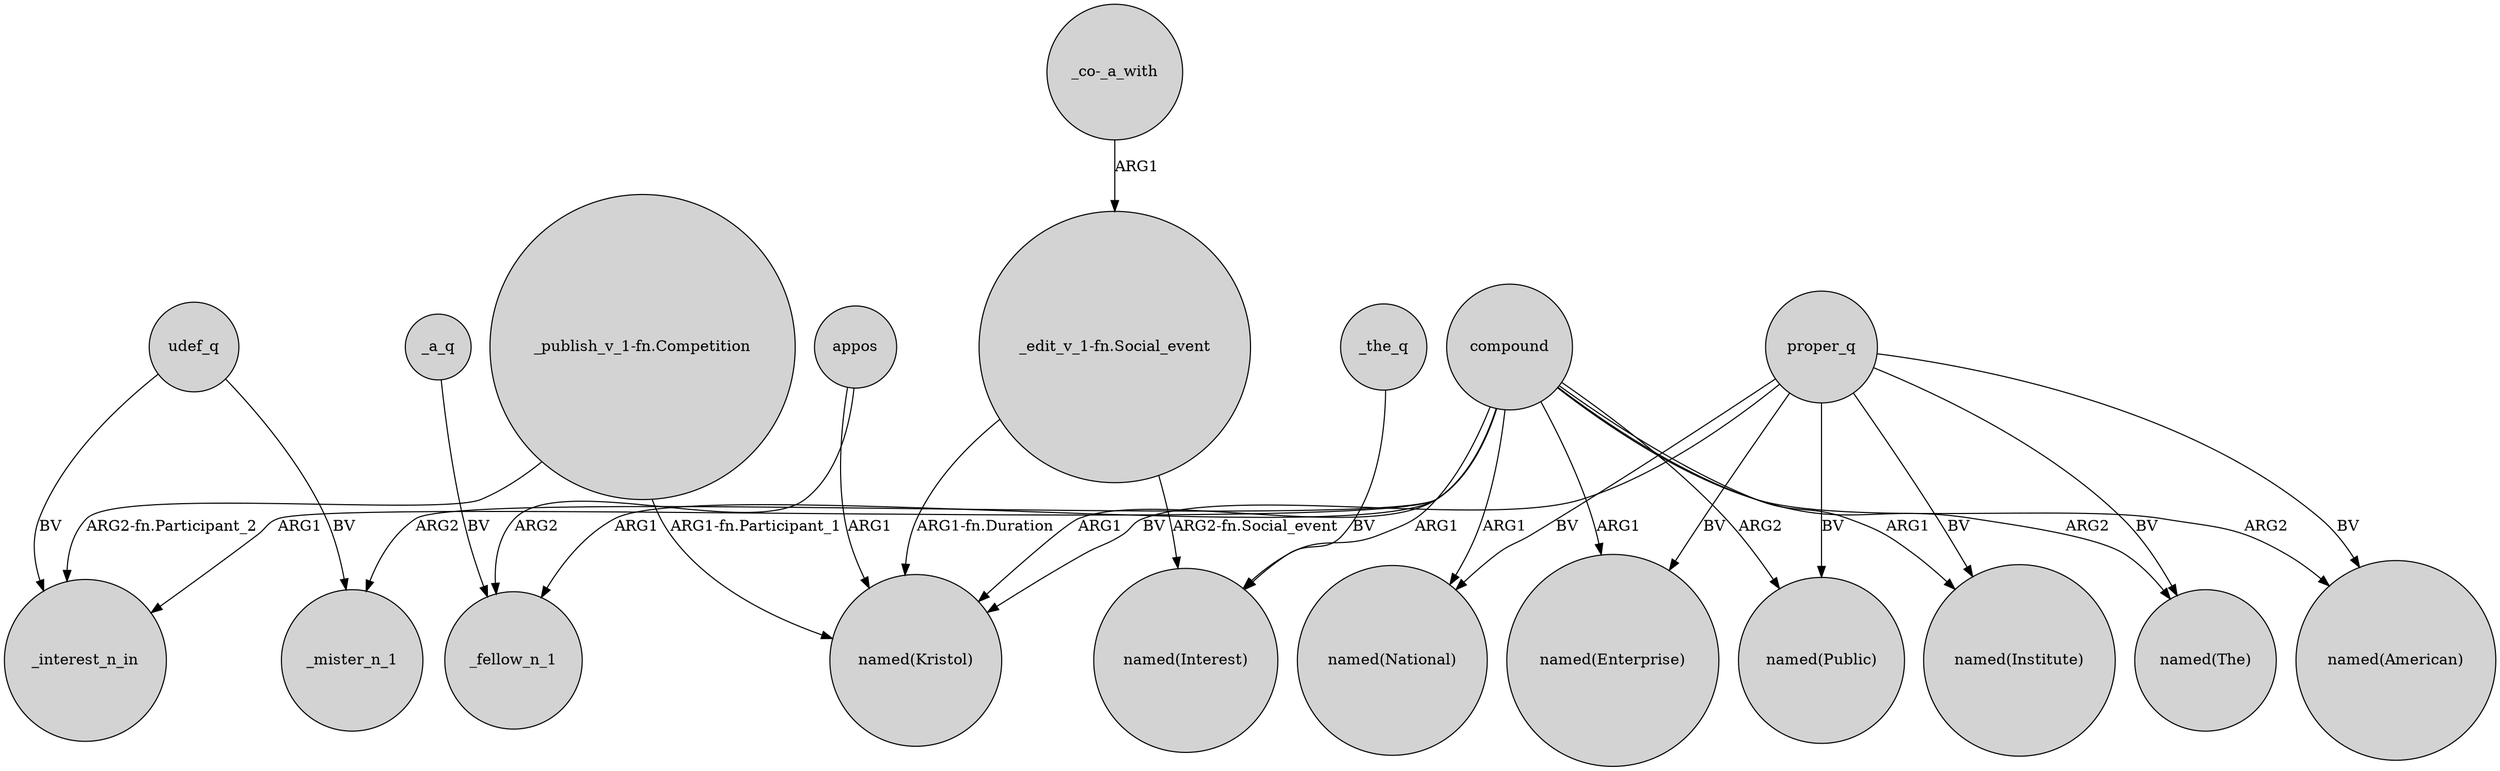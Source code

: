 digraph {
	node [shape=circle style=filled]
	proper_q -> "named(Institute)" [label=BV]
	"_publish_v_1-fn.Competition" -> _interest_n_in [label="ARG2-fn.Participant_2"]
	appos -> _fellow_n_1 [label=ARG2]
	compound -> _mister_n_1 [label=ARG2]
	"_edit_v_1-fn.Social_event" -> "named(Kristol)" [label="ARG1-fn.Duration"]
	compound -> "named(Enterprise)" [label=ARG1]
	compound -> "named(Public)" [label=ARG2]
	proper_q -> "named(Kristol)" [label=BV]
	appos -> "named(Kristol)" [label=ARG1]
	"_publish_v_1-fn.Competition" -> "named(Kristol)" [label="ARG1-fn.Participant_1"]
	compound -> _interest_n_in [label=ARG1]
	"_edit_v_1-fn.Social_event" -> "named(Interest)" [label="ARG2-fn.Social_event"]
	udef_q -> _mister_n_1 [label=BV]
	compound -> "named(National)" [label=ARG1]
	_a_q -> _fellow_n_1 [label=BV]
	proper_q -> "named(The)" [label=BV]
	proper_q -> "named(Enterprise)" [label=BV]
	proper_q -> "named(Public)" [label=BV]
	compound -> "named(The)" [label=ARG2]
	compound -> "named(Interest)" [label=ARG1]
	udef_q -> _interest_n_in [label=BV]
	compound -> "named(Kristol)" [label=ARG1]
	compound -> "named(American)" [label=ARG2]
	proper_q -> "named(National)" [label=BV]
	_the_q -> "named(Interest)" [label=BV]
	proper_q -> "named(American)" [label=BV]
	compound -> _fellow_n_1 [label=ARG1]
	"_co-_a_with" -> "_edit_v_1-fn.Social_event" [label=ARG1]
	compound -> "named(Institute)" [label=ARG1]
}
